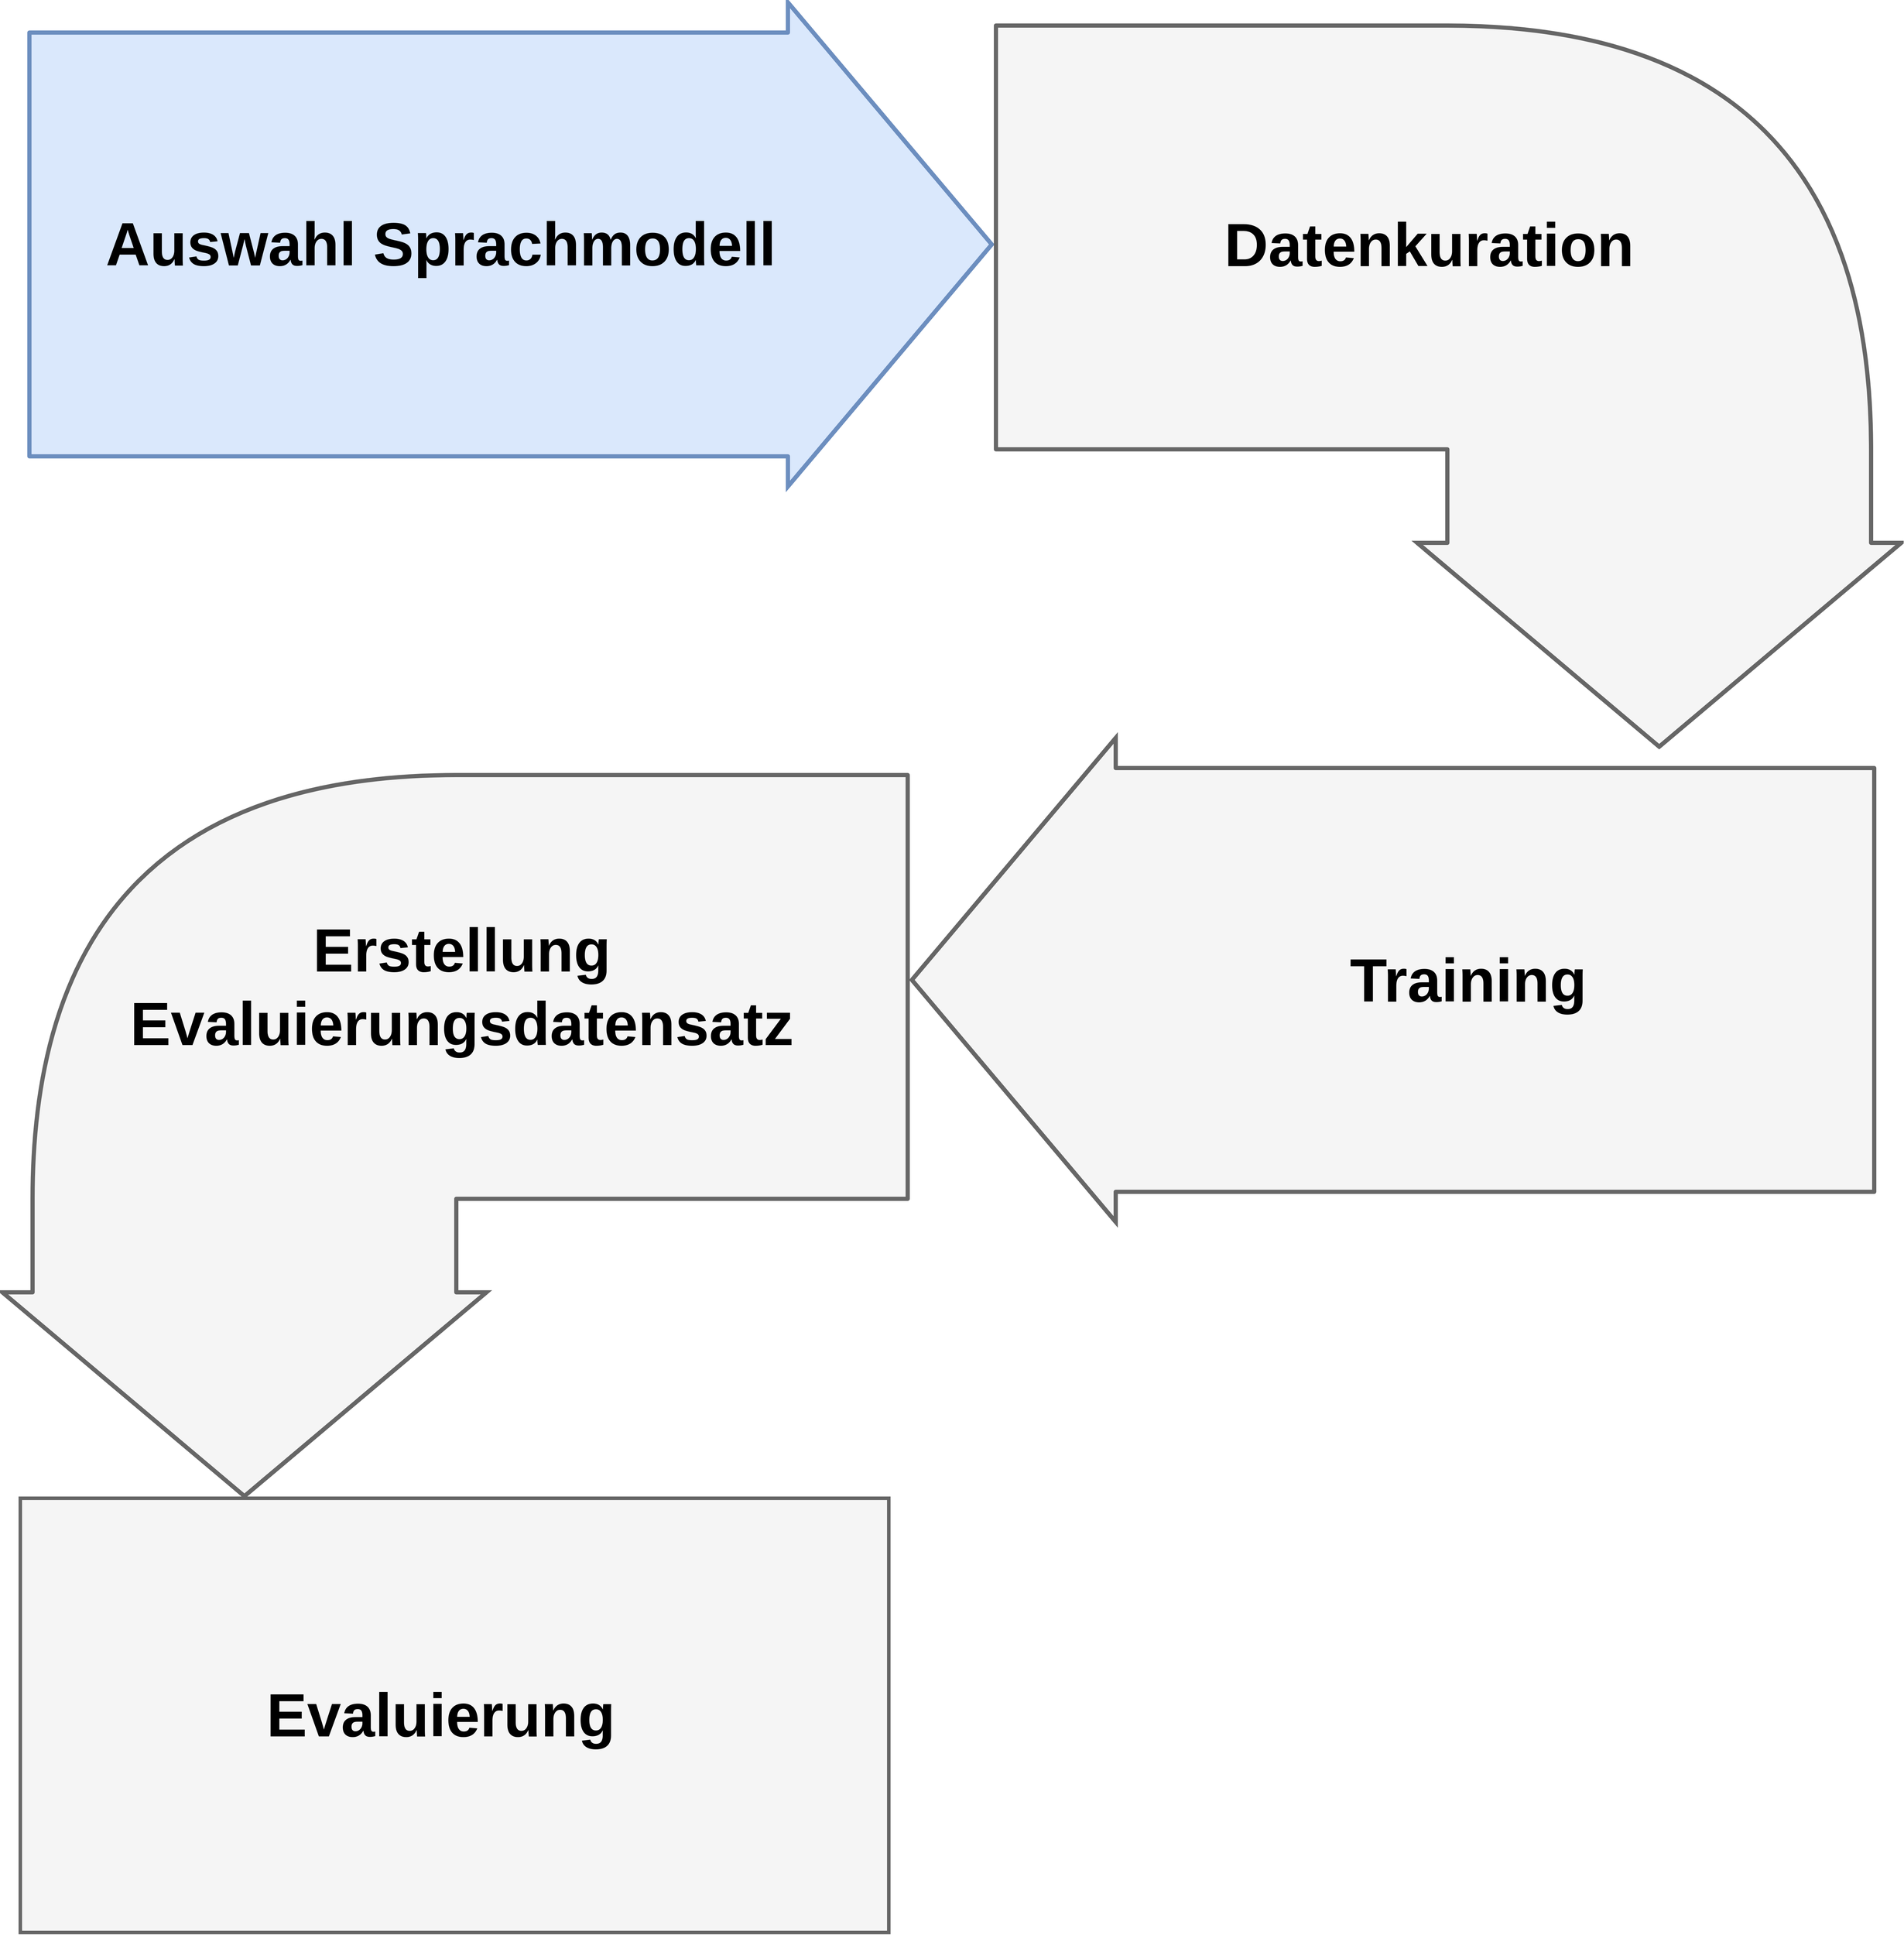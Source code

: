 <mxfile>
    <diagram id="jcCRH-zhBtdEb6dszUsu" name="Page-1">
        <mxGraphModel dx="8107" dy="8327" grid="1" gridSize="10" guides="1" tooltips="1" connect="1" arrows="1" fold="1" page="1" pageScale="1" pageWidth="700" pageHeight="700" math="0" shadow="0">
            <root>
                <mxCell id="0"/>
                <mxCell id="1" parent="0"/>
                <mxCell id="32" value="" style="curved=1;endArrow=classic;html=1;strokeWidth=6;fontSize=87;fillColor=#dae8fc;shape=flexArrow;width=600;endSize=95;endWidth=80;strokeColor=#6c8ebf;" parent="1" edge="1">
                    <mxGeometry x="-0.333" width="50" height="50" relative="1" as="geometry">
                        <mxPoint x="170" y="50" as="sourcePoint"/>
                        <mxPoint x="1550" y="50" as="targetPoint"/>
                        <Array as="points">
                            <mxPoint x="220" y="50"/>
                            <mxPoint x="250" y="50"/>
                            <mxPoint x="270" y="50"/>
                        </Array>
                        <mxPoint as="offset"/>
                    </mxGeometry>
                </mxCell>
                <mxCell id="33" value="" style="curved=1;endArrow=classic;html=1;strokeWidth=6;fontSize=87;fillColor=#f5f5f5;shape=flexArrow;width=600;endSize=95;endWidth=80;strokeColor=#666666;" parent="1" edge="1">
                    <mxGeometry width="50" height="50" relative="1" as="geometry">
                        <mxPoint x="1550" y="40" as="sourcePoint"/>
                        <mxPoint x="2500" y="770" as="targetPoint"/>
                        <Array as="points">
                            <mxPoint x="1600" y="40"/>
                            <mxPoint x="2500" y="40"/>
                        </Array>
                    </mxGeometry>
                </mxCell>
                <mxCell id="34" value="" style="curved=1;endArrow=classic;html=1;strokeWidth=6;fontSize=87;fillColor=#f5f5f5;shape=flexArrow;width=600;endSize=95;endWidth=80;strokeColor=#666666;" parent="1" edge="1">
                    <mxGeometry x="-0.333" width="50" height="50" relative="1" as="geometry">
                        <mxPoint x="2810" y="1100" as="sourcePoint"/>
                        <mxPoint x="1430" y="1100" as="targetPoint"/>
                        <Array as="points">
                            <mxPoint x="2760" y="1100"/>
                            <mxPoint x="2730" y="1100"/>
                            <mxPoint x="2710" y="1100"/>
                        </Array>
                        <mxPoint as="offset"/>
                    </mxGeometry>
                </mxCell>
                <mxCell id="35" value="" style="curved=1;endArrow=classic;html=1;strokeWidth=6;fontSize=87;fillColor=#f5f5f5;shape=flexArrow;width=600;endSize=95;endWidth=80;strokeColor=#666666;" parent="1" edge="1">
                    <mxGeometry width="50" height="50" relative="1" as="geometry">
                        <mxPoint x="1430" y="1110" as="sourcePoint"/>
                        <mxPoint x="480" y="1840" as="targetPoint"/>
                        <Array as="points">
                            <mxPoint x="1380" y="1110"/>
                            <mxPoint x="480" y="1110"/>
                        </Array>
                    </mxGeometry>
                </mxCell>
                <mxCell id="26" value="" style="rounded=0;whiteSpace=wrap;html=1;labelBackgroundColor=none;fontSize=87;fillColor=#f5f5f5;fontColor=#333333;strokeColor=#666666;strokeWidth=5;" parent="1" vertex="1">
                    <mxGeometry x="160" y="1840" width="1240" height="620" as="geometry"/>
                </mxCell>
                <mxCell id="12" value="Erstellung&lt;br style=&quot;font-size: 87px;&quot;&gt;Evaluierungsdatensatz" style="edgeLabel;html=1;align=center;verticalAlign=middle;resizable=0;points=[];labelBackgroundColor=none;fontSize=87;fontStyle=1" parent="1" vertex="1" connectable="0">
                    <mxGeometry x="790" y="1110" as="geometry"/>
                </mxCell>
                <mxCell id="13" value="Evaluierung" style="edgeLabel;html=1;align=center;verticalAlign=middle;resizable=0;points=[];labelBackgroundColor=none;fontSize=87;fontStyle=1" parent="1" vertex="1" connectable="0">
                    <mxGeometry x="760" y="2150" as="geometry"/>
                </mxCell>
                <mxCell id="24" value="Datenkuration" style="edgeLabel;html=1;align=center;verticalAlign=middle;resizable=0;points=[];labelBackgroundColor=none;fontSize=87;fontStyle=1" parent="1" vertex="1" connectable="0">
                    <mxGeometry x="2170" y="50" as="geometry">
                        <mxPoint x="1" y="1" as="offset"/>
                    </mxGeometry>
                </mxCell>
                <mxCell id="27" value="Auswahl Sprachmodell" style="edgeLabel;html=1;align=center;verticalAlign=middle;resizable=0;points=[];labelBackgroundColor=none;fontSize=87;fontStyle=1" parent="1" vertex="1" connectable="0">
                    <mxGeometry x="760" y="50" as="geometry"/>
                </mxCell>
                <mxCell id="29" value="Training" style="edgeLabel;html=1;align=center;verticalAlign=middle;resizable=0;points=[];labelBackgroundColor=none;fontSize=87;fontStyle=1" parent="1" vertex="1" connectable="0">
                    <mxGeometry x="2220" y="1110" as="geometry">
                        <mxPoint x="7" y="-9" as="offset"/>
                    </mxGeometry>
                </mxCell>
            </root>
        </mxGraphModel>
    </diagram>
</mxfile>